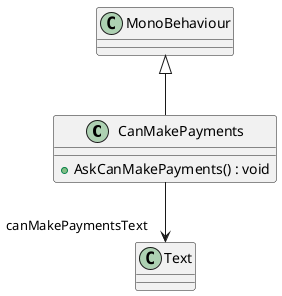 @startuml
class CanMakePayments {
    + AskCanMakePayments() : void
}
MonoBehaviour <|-- CanMakePayments
CanMakePayments --> "canMakePaymentsText" Text
@enduml
